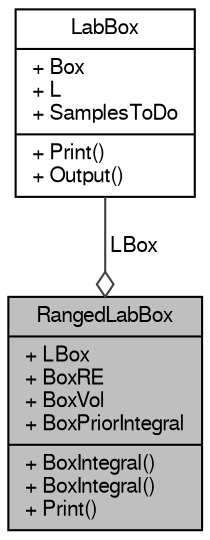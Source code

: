 digraph G
{
  edge [fontname="FreeSans",fontsize="10",labelfontname="FreeSans",labelfontsize="10"];
  node [fontname="FreeSans",fontsize="10",shape=record];
  Node1 [label="{RangedLabBox\n|+ LBox\l+ BoxRE\l+ BoxVol\l+ BoxPriorIntegral\l|+ BoxIntegral()\l+ BoxIntegral()\l+ Print()\l}",height=0.2,width=0.4,color="black", fillcolor="grey75", style="filled" fontcolor="black"];
  Node2 -> Node1 [color="grey25",fontsize="10",style="solid",label=" LBox" ,arrowhead="odiamond",fontname="FreeSans"];
  Node2 [label="{LabBox\n|+ Box\l+ L\l+ SamplesToDo\l|+ Print()\l+ Output()\l}",height=0.2,width=0.4,color="black", fillcolor="white", style="filled",URL="$classLabBox.shtml",tooltip="A labeled box class."];
}
